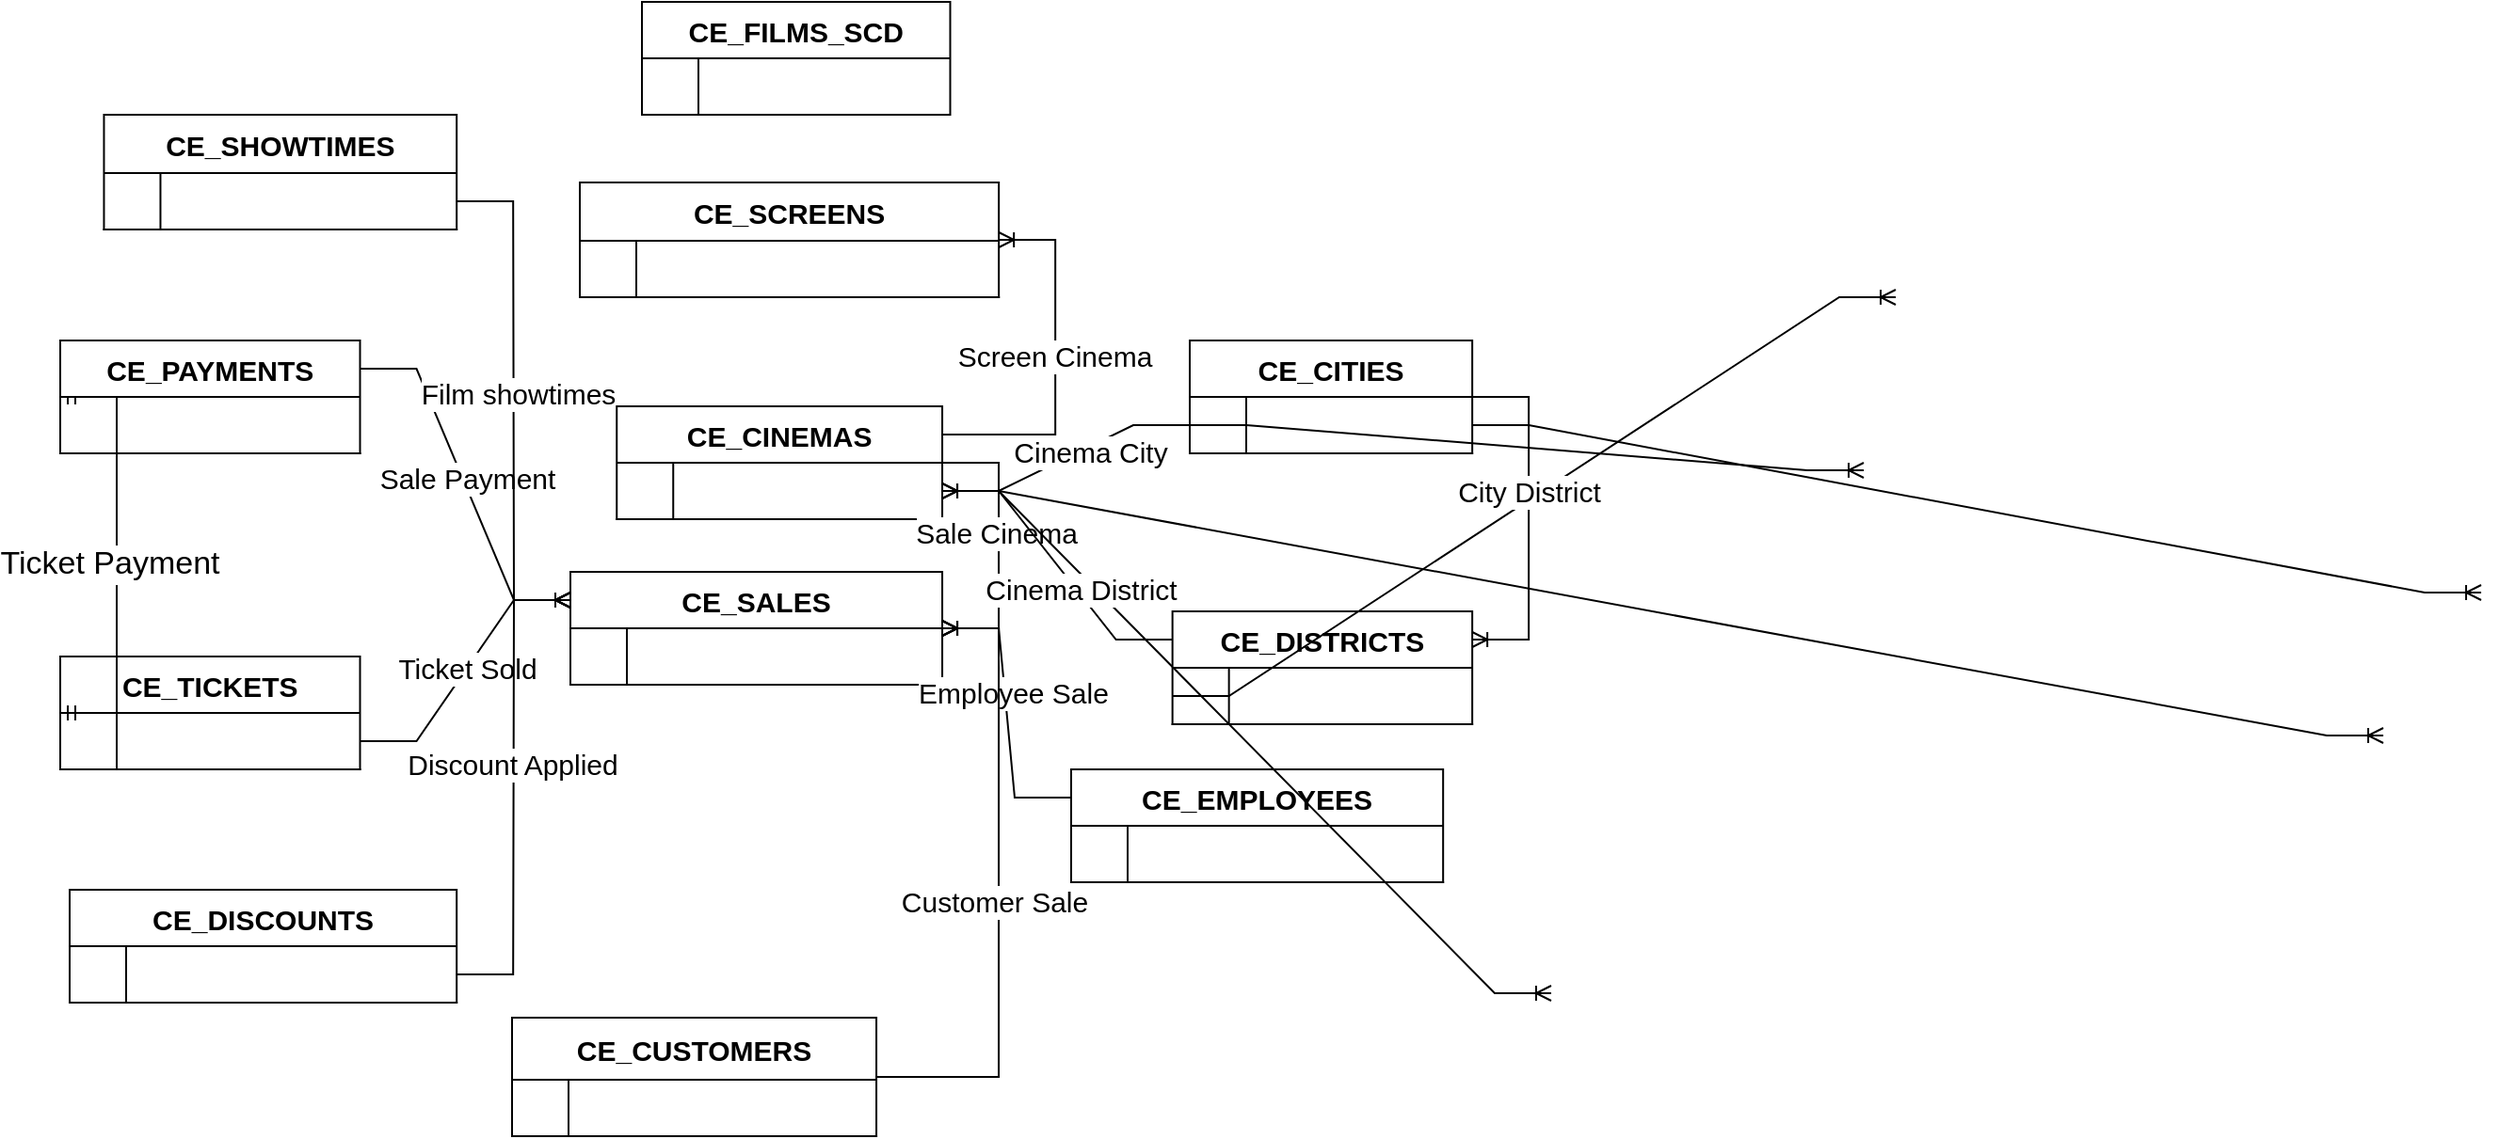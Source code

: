 <mxfile version="24.7.1" type="github">
  <diagram name="Page-1" id="b520641d-4fe3-3701-9064-5fc419738815">
    <mxGraphModel dx="2087" dy="868" grid="0" gridSize="10" guides="1" tooltips="1" connect="1" arrows="1" fold="1" page="0" pageScale="1" pageWidth="1100" pageHeight="850" background="none" math="0" shadow="0">
      <root>
        <mxCell id="0" />
        <mxCell id="1" parent="0" />
        <mxCell id="vGJX92VMhcy9rrfMvtcZ-1" value="CE_FILMS_SCD" style="shape=table;startSize=30;container=1;collapsible=1;childLayout=tableLayout;fixedRows=1;rowLines=0;fontStyle=1;align=center;resizeLast=1;fontSize=15;" vertex="1" parent="1">
          <mxGeometry x="214.0" y="238" width="163.75" height="60" as="geometry" />
        </mxCell>
        <mxCell id="vGJX92VMhcy9rrfMvtcZ-54" style="shape=partialRectangle;collapsible=0;dropTarget=0;pointerEvents=0;fillColor=none;points=[[0,0.5],[1,0.5]];portConstraint=eastwest;top=0;left=0;right=0;bottom=0;" vertex="1" parent="vGJX92VMhcy9rrfMvtcZ-1">
          <mxGeometry y="30" width="163.75" height="30" as="geometry" />
        </mxCell>
        <mxCell id="vGJX92VMhcy9rrfMvtcZ-55" style="shape=partialRectangle;overflow=hidden;connectable=0;fillColor=none;top=0;left=0;bottom=0;right=0;" vertex="1" parent="vGJX92VMhcy9rrfMvtcZ-54">
          <mxGeometry width="30" height="30" as="geometry">
            <mxRectangle width="30" height="30" as="alternateBounds" />
          </mxGeometry>
        </mxCell>
        <mxCell id="vGJX92VMhcy9rrfMvtcZ-56" value="" style="shape=partialRectangle;overflow=hidden;connectable=0;fillColor=none;top=0;left=0;bottom=0;right=0;align=left;spacingLeft=6;fontStyle=1" vertex="1" parent="vGJX92VMhcy9rrfMvtcZ-54">
          <mxGeometry x="30" width="133.75" height="30" as="geometry">
            <mxRectangle width="133.75" height="30" as="alternateBounds" />
          </mxGeometry>
        </mxCell>
        <mxCell id="vGJX92VMhcy9rrfMvtcZ-58" value="CE_CINEMAS" style="shape=table;startSize=30;container=1;collapsible=1;childLayout=tableLayout;fixedRows=1;rowLines=0;fontStyle=1;align=center;resizeLast=1;fontSize=15;" vertex="1" parent="1">
          <mxGeometry x="200.62" y="453" width="172.909" height="60" as="geometry" />
        </mxCell>
        <mxCell id="vGJX92VMhcy9rrfMvtcZ-59" value="" style="shape=partialRectangle;collapsible=0;dropTarget=0;pointerEvents=0;fillColor=none;points=[[0,0.5],[1,0.5]];portConstraint=eastwest;top=0;left=0;right=0;bottom=1;" vertex="1" parent="vGJX92VMhcy9rrfMvtcZ-58">
          <mxGeometry y="30" width="172.909" height="30" as="geometry" />
        </mxCell>
        <mxCell id="vGJX92VMhcy9rrfMvtcZ-60" value="" style="shape=partialRectangle;overflow=hidden;connectable=0;fillColor=none;top=0;left=0;bottom=0;right=0;fontStyle=1;" vertex="1" parent="vGJX92VMhcy9rrfMvtcZ-59">
          <mxGeometry width="30" height="30" as="geometry">
            <mxRectangle width="30" height="30" as="alternateBounds" />
          </mxGeometry>
        </mxCell>
        <mxCell id="vGJX92VMhcy9rrfMvtcZ-61" value="" style="shape=partialRectangle;overflow=hidden;connectable=0;fillColor=none;top=0;left=0;bottom=0;right=0;align=left;spacingLeft=6;fontStyle=5;" vertex="1" parent="vGJX92VMhcy9rrfMvtcZ-59">
          <mxGeometry x="30" width="142.909" height="30" as="geometry">
            <mxRectangle width="142.909" height="30" as="alternateBounds" />
          </mxGeometry>
        </mxCell>
        <mxCell id="vGJX92VMhcy9rrfMvtcZ-95" value="CE_DISCOUNTS" style="shape=table;startSize=30;container=1;collapsible=1;childLayout=tableLayout;fixedRows=1;rowLines=0;fontStyle=1;align=center;resizeLast=1;fontSize=15;" vertex="1" parent="1">
          <mxGeometry x="-90" y="710" width="205.583" height="60" as="geometry" />
        </mxCell>
        <mxCell id="vGJX92VMhcy9rrfMvtcZ-96" value="" style="shape=partialRectangle;collapsible=0;dropTarget=0;pointerEvents=0;fillColor=none;points=[[0,0.5],[1,0.5]];portConstraint=eastwest;top=0;left=0;right=0;bottom=1;" vertex="1" parent="vGJX92VMhcy9rrfMvtcZ-95">
          <mxGeometry y="30" width="205.583" height="30" as="geometry" />
        </mxCell>
        <mxCell id="vGJX92VMhcy9rrfMvtcZ-97" value="" style="shape=partialRectangle;overflow=hidden;connectable=0;fillColor=none;top=0;left=0;bottom=0;right=0;fontStyle=1;" vertex="1" parent="vGJX92VMhcy9rrfMvtcZ-96">
          <mxGeometry width="30" height="30" as="geometry">
            <mxRectangle width="30" height="30" as="alternateBounds" />
          </mxGeometry>
        </mxCell>
        <mxCell id="vGJX92VMhcy9rrfMvtcZ-98" value="" style="shape=partialRectangle;overflow=hidden;connectable=0;fillColor=none;top=0;left=0;bottom=0;right=0;align=left;spacingLeft=6;fontStyle=5;" vertex="1" parent="vGJX92VMhcy9rrfMvtcZ-96">
          <mxGeometry x="30" width="175.583" height="30" as="geometry">
            <mxRectangle width="175.583" height="30" as="alternateBounds" />
          </mxGeometry>
        </mxCell>
        <mxCell id="vGJX92VMhcy9rrfMvtcZ-132" value="CE_TICKETS" style="shape=table;startSize=30;container=1;collapsible=1;childLayout=tableLayout;fixedRows=1;rowLines=0;fontStyle=1;align=center;resizeLast=1;fontSize=15;" vertex="1" parent="1">
          <mxGeometry x="-95" y="586" width="159.25" height="60" as="geometry" />
        </mxCell>
        <mxCell id="vGJX92VMhcy9rrfMvtcZ-133" value="" style="shape=partialRectangle;collapsible=0;dropTarget=0;pointerEvents=0;fillColor=none;points=[[0,0.5],[1,0.5]];portConstraint=eastwest;top=0;left=0;right=0;bottom=1;" vertex="1" parent="vGJX92VMhcy9rrfMvtcZ-132">
          <mxGeometry y="30" width="159.25" height="30" as="geometry" />
        </mxCell>
        <mxCell id="vGJX92VMhcy9rrfMvtcZ-134" value="" style="shape=partialRectangle;overflow=hidden;connectable=0;fillColor=none;top=0;left=0;bottom=0;right=0;fontStyle=1;" vertex="1" parent="vGJX92VMhcy9rrfMvtcZ-133">
          <mxGeometry width="30" height="30" as="geometry">
            <mxRectangle width="30" height="30" as="alternateBounds" />
          </mxGeometry>
        </mxCell>
        <mxCell id="vGJX92VMhcy9rrfMvtcZ-135" value="" style="shape=partialRectangle;overflow=hidden;connectable=0;fillColor=none;top=0;left=0;bottom=0;right=0;align=left;spacingLeft=6;fontStyle=5;" vertex="1" parent="vGJX92VMhcy9rrfMvtcZ-133">
          <mxGeometry x="30" width="129.25" height="30" as="geometry">
            <mxRectangle width="129.25" height="30" as="alternateBounds" />
          </mxGeometry>
        </mxCell>
        <mxCell id="vGJX92VMhcy9rrfMvtcZ-202" value="CE_EMPLOYEES" style="shape=table;startSize=30;container=1;collapsible=1;childLayout=tableLayout;fixedRows=1;rowLines=0;fontStyle=1;align=center;resizeLast=1;fontSize=15;" vertex="1" parent="1">
          <mxGeometry x="442" y="646" width="197.583" height="60" as="geometry" />
        </mxCell>
        <mxCell id="vGJX92VMhcy9rrfMvtcZ-203" value="" style="shape=partialRectangle;collapsible=0;dropTarget=0;pointerEvents=0;fillColor=none;points=[[0,0.5],[1,0.5]];portConstraint=eastwest;top=0;left=0;right=0;bottom=1;" vertex="1" parent="vGJX92VMhcy9rrfMvtcZ-202">
          <mxGeometry y="30" width="197.583" height="30" as="geometry" />
        </mxCell>
        <mxCell id="vGJX92VMhcy9rrfMvtcZ-204" value="" style="shape=partialRectangle;overflow=hidden;connectable=0;fillColor=none;top=0;left=0;bottom=0;right=0;fontStyle=1;" vertex="1" parent="vGJX92VMhcy9rrfMvtcZ-203">
          <mxGeometry width="30" height="30" as="geometry">
            <mxRectangle width="30" height="30" as="alternateBounds" />
          </mxGeometry>
        </mxCell>
        <mxCell id="vGJX92VMhcy9rrfMvtcZ-205" value="" style="shape=partialRectangle;overflow=hidden;connectable=0;fillColor=none;top=0;left=0;bottom=0;right=0;align=left;spacingLeft=6;fontStyle=5;" vertex="1" parent="vGJX92VMhcy9rrfMvtcZ-203">
          <mxGeometry x="30" width="167.583" height="30" as="geometry">
            <mxRectangle width="167.583" height="30" as="alternateBounds" />
          </mxGeometry>
        </mxCell>
        <mxCell id="vGJX92VMhcy9rrfMvtcZ-251" value="CE_CUSTOMERS" style="shape=table;startSize=33;container=1;collapsible=1;childLayout=tableLayout;fixedRows=1;rowLines=0;fontStyle=1;align=center;resizeLast=1;fontSize=15;" vertex="1" parent="1">
          <mxGeometry x="145" y="778" width="193.53" height="63" as="geometry" />
        </mxCell>
        <mxCell id="vGJX92VMhcy9rrfMvtcZ-252" value="" style="shape=partialRectangle;collapsible=0;dropTarget=0;pointerEvents=0;fillColor=none;points=[[0,0.5],[1,0.5]];portConstraint=eastwest;top=0;left=0;right=0;bottom=1;" vertex="1" parent="vGJX92VMhcy9rrfMvtcZ-251">
          <mxGeometry y="33" width="193.53" height="30" as="geometry" />
        </mxCell>
        <mxCell id="vGJX92VMhcy9rrfMvtcZ-253" value="" style="shape=partialRectangle;overflow=hidden;connectable=0;fillColor=none;top=0;left=0;bottom=0;right=0;fontStyle=1;" vertex="1" parent="vGJX92VMhcy9rrfMvtcZ-252">
          <mxGeometry width="30" height="30" as="geometry">
            <mxRectangle width="30" height="30" as="alternateBounds" />
          </mxGeometry>
        </mxCell>
        <mxCell id="vGJX92VMhcy9rrfMvtcZ-254" value="" style="shape=partialRectangle;overflow=hidden;connectable=0;fillColor=none;top=0;left=0;bottom=0;right=0;align=left;spacingLeft=6;fontStyle=5;" vertex="1" parent="vGJX92VMhcy9rrfMvtcZ-252">
          <mxGeometry x="30" width="163.53" height="30" as="geometry">
            <mxRectangle width="163.53" height="30" as="alternateBounds" />
          </mxGeometry>
        </mxCell>
        <mxCell id="vGJX92VMhcy9rrfMvtcZ-300" value="CE_SALES" style="shape=table;startSize=30;container=1;collapsible=1;childLayout=tableLayout;fixedRows=1;rowLines=0;fontStyle=1;align=center;resizeLast=1;fontSize=15;" vertex="1" parent="1">
          <mxGeometry x="176" y="541" width="197.529" height="60" as="geometry" />
        </mxCell>
        <mxCell id="vGJX92VMhcy9rrfMvtcZ-361" style="shape=partialRectangle;collapsible=0;dropTarget=0;pointerEvents=0;fillColor=none;points=[[0,0.5],[1,0.5]];portConstraint=eastwest;top=0;left=0;right=0;bottom=0;" vertex="1" parent="vGJX92VMhcy9rrfMvtcZ-300">
          <mxGeometry y="30" width="197.529" height="30" as="geometry" />
        </mxCell>
        <mxCell id="vGJX92VMhcy9rrfMvtcZ-362" style="shape=partialRectangle;overflow=hidden;connectable=0;fillColor=none;top=0;left=0;bottom=0;right=0;" vertex="1" parent="vGJX92VMhcy9rrfMvtcZ-361">
          <mxGeometry width="30" height="30" as="geometry">
            <mxRectangle width="30" height="30" as="alternateBounds" />
          </mxGeometry>
        </mxCell>
        <mxCell id="vGJX92VMhcy9rrfMvtcZ-363" value="" style="shape=partialRectangle;overflow=hidden;connectable=0;fillColor=none;top=0;left=0;bottom=0;right=0;align=left;spacingLeft=6;fontStyle=1" vertex="1" parent="vGJX92VMhcy9rrfMvtcZ-361">
          <mxGeometry x="30" width="167.529" height="30" as="geometry">
            <mxRectangle width="167.529" height="30" as="alternateBounds" />
          </mxGeometry>
        </mxCell>
        <mxCell id="vGJX92VMhcy9rrfMvtcZ-365" value="" style="edgeStyle=entityRelationEdgeStyle;fontSize=12;html=1;endArrow=ERoneToMany;rounded=0;" edge="1" parent="1" source="vGJX92VMhcy9rrfMvtcZ-58" target="vGJX92VMhcy9rrfMvtcZ-300">
          <mxGeometry width="100" height="100" relative="1" as="geometry">
            <mxPoint x="-336" y="696" as="sourcePoint" />
            <mxPoint x="467" y="565" as="targetPoint" />
            <Array as="points">
              <mxPoint x="-44" y="696" />
              <mxPoint x="20" y="731" />
              <mxPoint x="-65" y="704" />
              <mxPoint x="-66" y="701" />
            </Array>
          </mxGeometry>
        </mxCell>
        <mxCell id="vGJX92VMhcy9rrfMvtcZ-579" value="&lt;font style=&quot;font-size: 15px;&quot;&gt;Sale Cinema&lt;/font&gt;" style="edgeLabel;html=1;align=center;verticalAlign=middle;resizable=0;points=[];" vertex="1" connectable="0" parent="vGJX92VMhcy9rrfMvtcZ-365">
          <mxGeometry x="-0.11" y="-2" relative="1" as="geometry">
            <mxPoint y="1" as="offset" />
          </mxGeometry>
        </mxCell>
        <mxCell id="vGJX92VMhcy9rrfMvtcZ-366" value="" style="edgeStyle=entityRelationEdgeStyle;fontSize=12;html=1;endArrow=ERoneToMany;rounded=0;entryX=0;entryY=0.25;entryDx=0;entryDy=0;exitX=1;exitY=0.25;exitDx=0;exitDy=0;" edge="1" parent="1" source="vGJX92VMhcy9rrfMvtcZ-558" target="vGJX92VMhcy9rrfMvtcZ-300">
          <mxGeometry width="100" height="100" relative="1" as="geometry">
            <mxPoint x="29" y="432" as="sourcePoint" />
            <mxPoint x="446" y="571" as="targetPoint" />
            <Array as="points">
              <mxPoint x="-34" y="706" />
              <mxPoint x="30" y="741" />
              <mxPoint x="-55" y="714" />
              <mxPoint x="-56" y="711" />
            </Array>
          </mxGeometry>
        </mxCell>
        <mxCell id="vGJX92VMhcy9rrfMvtcZ-572" value="&lt;span style=&quot;font-size: 15px;&quot;&gt;Sale Payment&lt;/span&gt;" style="edgeLabel;html=1;align=center;verticalAlign=middle;resizable=0;points=[];" vertex="1" connectable="0" parent="vGJX92VMhcy9rrfMvtcZ-366">
          <mxGeometry x="-0.044" y="2" relative="1" as="geometry">
            <mxPoint y="1" as="offset" />
          </mxGeometry>
        </mxCell>
        <mxCell id="vGJX92VMhcy9rrfMvtcZ-367" value="" style="edgeStyle=entityRelationEdgeStyle;fontSize=12;html=1;endArrow=ERoneToMany;rounded=0;exitX=1;exitY=0.5;exitDx=0;exitDy=0;entryX=0;entryY=0.25;entryDx=0;entryDy=0;" edge="1" parent="1" source="vGJX92VMhcy9rrfMvtcZ-133" target="vGJX92VMhcy9rrfMvtcZ-300">
          <mxGeometry width="100" height="100" relative="1" as="geometry">
            <mxPoint x="128" y="1036" as="sourcePoint" />
            <mxPoint x="126" y="571" as="targetPoint" />
            <Array as="points">
              <mxPoint x="-24" y="716" />
              <mxPoint x="40" y="751" />
              <mxPoint x="-45" y="724" />
              <mxPoint x="-46" y="721" />
            </Array>
          </mxGeometry>
        </mxCell>
        <mxCell id="vGJX92VMhcy9rrfMvtcZ-573" value="&lt;span style=&quot;font-size: 15px;&quot;&gt;Ticket Sold&lt;/span&gt;" style="edgeLabel;html=1;align=center;verticalAlign=middle;resizable=0;points=[];" vertex="1" connectable="0" parent="vGJX92VMhcy9rrfMvtcZ-367">
          <mxGeometry x="0.024" relative="1" as="geometry">
            <mxPoint as="offset" />
          </mxGeometry>
        </mxCell>
        <mxCell id="vGJX92VMhcy9rrfMvtcZ-368" value="" style="edgeStyle=entityRelationEdgeStyle;fontSize=12;html=1;endArrow=ERoneToMany;rounded=0;entryX=0;entryY=0.25;entryDx=0;entryDy=0;exitX=1;exitY=0.5;exitDx=0;exitDy=0;" edge="1" parent="1" source="vGJX92VMhcy9rrfMvtcZ-96" target="vGJX92VMhcy9rrfMvtcZ-300">
          <mxGeometry width="100" height="100" relative="1" as="geometry">
            <mxPoint x="-306" y="726" as="sourcePoint" />
            <mxPoint x="126" y="573.5" as="targetPoint" />
            <Array as="points">
              <mxPoint x="-14" y="726" />
              <mxPoint x="-130" y="777" />
              <mxPoint x="50" y="761" />
              <mxPoint x="-35" y="734" />
              <mxPoint x="-36" y="731" />
            </Array>
          </mxGeometry>
        </mxCell>
        <mxCell id="vGJX92VMhcy9rrfMvtcZ-574" value="&lt;font style=&quot;font-size: 15px;&quot;&gt;Discount Applied&lt;/font&gt;" style="edgeLabel;html=1;align=center;verticalAlign=middle;resizable=0;points=[];" vertex="1" connectable="0" parent="vGJX92VMhcy9rrfMvtcZ-368">
          <mxGeometry x="0.1" y="1" relative="1" as="geometry">
            <mxPoint as="offset" />
          </mxGeometry>
        </mxCell>
        <mxCell id="vGJX92VMhcy9rrfMvtcZ-369" value="" style="edgeStyle=entityRelationEdgeStyle;fontSize=12;html=1;endArrow=ERoneToMany;rounded=0;exitX=0;exitY=0.25;exitDx=0;exitDy=0;" edge="1" parent="1" source="vGJX92VMhcy9rrfMvtcZ-202" target="vGJX92VMhcy9rrfMvtcZ-300">
          <mxGeometry width="100" height="100" relative="1" as="geometry">
            <mxPoint x="-296" y="736" as="sourcePoint" />
            <mxPoint x="432" y="635" as="targetPoint" />
            <Array as="points">
              <mxPoint x="-4" y="736" />
              <mxPoint x="569" y="851" />
              <mxPoint x="555" y="841" />
              <mxPoint x="60" y="771" />
              <mxPoint x="-25" y="744" />
              <mxPoint x="-26" y="741" />
            </Array>
          </mxGeometry>
        </mxCell>
        <mxCell id="vGJX92VMhcy9rrfMvtcZ-577" value="&lt;font style=&quot;font-size: 15px;&quot;&gt;Employee Sale&lt;/font&gt;" style="edgeLabel;html=1;align=center;verticalAlign=middle;resizable=0;points=[];" vertex="1" connectable="0" parent="vGJX92VMhcy9rrfMvtcZ-369">
          <mxGeometry x="0.145" y="-4" relative="1" as="geometry">
            <mxPoint as="offset" />
          </mxGeometry>
        </mxCell>
        <mxCell id="vGJX92VMhcy9rrfMvtcZ-370" value="" style="edgeStyle=entityRelationEdgeStyle;fontSize=12;html=1;endArrow=ERoneToMany;rounded=0;" edge="1" parent="1" source="vGJX92VMhcy9rrfMvtcZ-251" target="vGJX92VMhcy9rrfMvtcZ-300">
          <mxGeometry width="100" height="100" relative="1" as="geometry">
            <mxPoint x="-286" y="746" as="sourcePoint" />
            <mxPoint x="374" y="667" as="targetPoint" />
            <Array as="points">
              <mxPoint x="6" y="746" />
              <mxPoint x="70" y="781" />
              <mxPoint x="-15" y="754" />
              <mxPoint x="-16" y="751" />
            </Array>
          </mxGeometry>
        </mxCell>
        <mxCell id="vGJX92VMhcy9rrfMvtcZ-576" value="&lt;font style=&quot;font-size: 15px;&quot;&gt;Customer Sale&lt;/font&gt;" style="edgeLabel;html=1;align=center;verticalAlign=middle;resizable=0;points=[];" vertex="1" connectable="0" parent="vGJX92VMhcy9rrfMvtcZ-370">
          <mxGeometry x="-0.052" y="3" relative="1" as="geometry">
            <mxPoint y="-1" as="offset" />
          </mxGeometry>
        </mxCell>
        <mxCell id="vGJX92VMhcy9rrfMvtcZ-371" value="" style="edgeStyle=entityRelationEdgeStyle;fontSize=12;html=1;endArrow=ERoneToMany;rounded=0;exitX=1;exitY=0.5;exitDx=0;exitDy=0;" edge="1" parent="1" source="vGJX92VMhcy9rrfMvtcZ-59" target="vGJX92VMhcy9rrfMvtcZ-485">
          <mxGeometry width="100" height="100" relative="1" as="geometry">
            <mxPoint x="724" y="599" as="sourcePoint" />
            <mxPoint x="697" y="765" as="targetPoint" />
            <Array as="points">
              <mxPoint x="6" y="746" />
              <mxPoint x="950" y="471" />
              <mxPoint x="1057" y="427" />
              <mxPoint x="70" y="781" />
              <mxPoint x="-15" y="754" />
              <mxPoint x="-16" y="751" />
            </Array>
          </mxGeometry>
        </mxCell>
        <mxCell id="vGJX92VMhcy9rrfMvtcZ-372" value="CE_CITIES" style="shape=table;startSize=30;container=1;collapsible=1;childLayout=tableLayout;fixedRows=1;rowLines=0;fontStyle=1;align=center;resizeLast=1;fontSize=15;" vertex="1" parent="1">
          <mxGeometry x="505.0" y="418" width="150.071" height="60" as="geometry" />
        </mxCell>
        <mxCell id="vGJX92VMhcy9rrfMvtcZ-373" value="" style="shape=partialRectangle;collapsible=0;dropTarget=0;pointerEvents=0;fillColor=none;points=[[0,0.5],[1,0.5]];portConstraint=eastwest;top=0;left=0;right=0;bottom=1;" vertex="1" parent="vGJX92VMhcy9rrfMvtcZ-372">
          <mxGeometry y="30" width="150.071" height="30" as="geometry" />
        </mxCell>
        <mxCell id="vGJX92VMhcy9rrfMvtcZ-374" value="" style="shape=partialRectangle;overflow=hidden;connectable=0;fillColor=none;top=0;left=0;bottom=0;right=0;fontStyle=1;" vertex="1" parent="vGJX92VMhcy9rrfMvtcZ-373">
          <mxGeometry width="30" height="30" as="geometry">
            <mxRectangle width="30" height="30" as="alternateBounds" />
          </mxGeometry>
        </mxCell>
        <mxCell id="vGJX92VMhcy9rrfMvtcZ-375" value="" style="shape=partialRectangle;overflow=hidden;connectable=0;fillColor=none;top=0;left=0;bottom=0;right=0;align=left;spacingLeft=6;fontStyle=5;" vertex="1" parent="vGJX92VMhcy9rrfMvtcZ-373">
          <mxGeometry x="30" width="120.071" height="30" as="geometry">
            <mxRectangle width="120.071" height="30" as="alternateBounds" />
          </mxGeometry>
        </mxCell>
        <mxCell id="vGJX92VMhcy9rrfMvtcZ-401" value="CE_DISTRICTS" style="shape=table;startSize=30;container=1;collapsible=1;childLayout=tableLayout;fixedRows=1;rowLines=0;fontStyle=1;align=center;resizeLast=1;fontSize=15;" vertex="1" parent="1">
          <mxGeometry x="495.82" y="562" width="159.25" height="60" as="geometry" />
        </mxCell>
        <mxCell id="vGJX92VMhcy9rrfMvtcZ-402" value="" style="shape=partialRectangle;collapsible=0;dropTarget=0;pointerEvents=0;fillColor=none;points=[[0,0.5],[1,0.5]];portConstraint=eastwest;top=0;left=0;right=0;bottom=1;" vertex="1" parent="vGJX92VMhcy9rrfMvtcZ-401">
          <mxGeometry y="30" width="159.25" height="30" as="geometry" />
        </mxCell>
        <mxCell id="vGJX92VMhcy9rrfMvtcZ-403" value="" style="shape=partialRectangle;overflow=hidden;connectable=0;fillColor=none;top=0;left=0;bottom=0;right=0;fontStyle=1;" vertex="1" parent="vGJX92VMhcy9rrfMvtcZ-402">
          <mxGeometry width="30" height="30" as="geometry">
            <mxRectangle width="30" height="30" as="alternateBounds" />
          </mxGeometry>
        </mxCell>
        <mxCell id="vGJX92VMhcy9rrfMvtcZ-404" value="" style="shape=partialRectangle;overflow=hidden;connectable=0;fillColor=none;top=0;left=0;bottom=0;right=0;align=left;spacingLeft=6;fontStyle=5;" vertex="1" parent="vGJX92VMhcy9rrfMvtcZ-402">
          <mxGeometry x="30" width="129.25" height="30" as="geometry">
            <mxRectangle width="129.25" height="30" as="alternateBounds" />
          </mxGeometry>
        </mxCell>
        <mxCell id="vGJX92VMhcy9rrfMvtcZ-434" value="" style="edgeStyle=entityRelationEdgeStyle;fontSize=12;html=1;endArrow=ERoneToMany;rounded=0;exitX=1;exitY=0.5;exitDx=0;exitDy=0;entryX=0;entryY=0.5;entryDx=0;entryDy=0;" edge="1" parent="1" source="vGJX92VMhcy9rrfMvtcZ-373" target="vGJX92VMhcy9rrfMvtcZ-410">
          <mxGeometry width="100" height="100" relative="1" as="geometry">
            <mxPoint x="-236" y="776" as="sourcePoint" />
            <mxPoint x="1191" y="552" as="targetPoint" />
            <Array as="points">
              <mxPoint x="-44" y="696" />
              <mxPoint x="20" y="727" />
              <mxPoint x="1200" y="563" />
              <mxPoint x="20" y="731" />
              <mxPoint x="-65" y="704" />
              <mxPoint x="-66" y="701" />
            </Array>
          </mxGeometry>
        </mxCell>
        <mxCell id="vGJX92VMhcy9rrfMvtcZ-435" value="CE_SHOWTIMES" style="shape=table;startSize=31;container=1;collapsible=1;childLayout=tableLayout;fixedRows=1;rowLines=0;fontStyle=1;align=center;resizeLast=1;fontSize=15;" vertex="1" parent="1">
          <mxGeometry x="-71.77" y="298" width="187.357" height="61" as="geometry" />
        </mxCell>
        <mxCell id="vGJX92VMhcy9rrfMvtcZ-436" value="" style="shape=partialRectangle;collapsible=0;dropTarget=0;pointerEvents=0;fillColor=none;points=[[0,0.5],[1,0.5]];portConstraint=eastwest;top=0;left=0;right=0;bottom=1;" vertex="1" parent="vGJX92VMhcy9rrfMvtcZ-435">
          <mxGeometry y="31" width="187.357" height="30" as="geometry" />
        </mxCell>
        <mxCell id="vGJX92VMhcy9rrfMvtcZ-437" value="" style="shape=partialRectangle;overflow=hidden;connectable=0;fillColor=none;top=0;left=0;bottom=0;right=0;fontStyle=1;" vertex="1" parent="vGJX92VMhcy9rrfMvtcZ-436">
          <mxGeometry width="30" height="30" as="geometry">
            <mxRectangle width="30" height="30" as="alternateBounds" />
          </mxGeometry>
        </mxCell>
        <mxCell id="vGJX92VMhcy9rrfMvtcZ-438" value="" style="shape=partialRectangle;overflow=hidden;connectable=0;fillColor=none;top=0;left=0;bottom=0;right=0;align=left;spacingLeft=6;fontStyle=5;" vertex="1" parent="vGJX92VMhcy9rrfMvtcZ-436">
          <mxGeometry x="30" width="157.357" height="30" as="geometry">
            <mxRectangle width="157.357" height="30" as="alternateBounds" />
          </mxGeometry>
        </mxCell>
        <mxCell id="vGJX92VMhcy9rrfMvtcZ-468" value="" style="edgeStyle=entityRelationEdgeStyle;fontSize=12;html=1;endArrow=ERoneToMany;rounded=0;exitX=0;exitY=0.5;exitDx=0;exitDy=0;entryX=1;entryY=0.5;entryDx=0;entryDy=0;" edge="1" parent="1" source="vGJX92VMhcy9rrfMvtcZ-373" target="vGJX92VMhcy9rrfMvtcZ-67">
          <mxGeometry width="100" height="100" relative="1" as="geometry">
            <mxPoint x="904" y="670" as="sourcePoint" />
            <mxPoint x="863" y="487" as="targetPoint" />
            <Array as="points">
              <mxPoint x="984" y="216" />
              <mxPoint x="-34" y="706" />
              <mxPoint x="30" y="737" />
              <mxPoint x="30" y="741" />
              <mxPoint x="-55" y="714" />
              <mxPoint x="-56" y="711" />
            </Array>
          </mxGeometry>
        </mxCell>
        <mxCell id="vGJX92VMhcy9rrfMvtcZ-469" value="" style="edgeStyle=entityRelationEdgeStyle;fontSize=12;html=1;endArrow=ERoneToMany;rounded=0;exitX=1;exitY=0.5;exitDx=0;exitDy=0;" edge="1" parent="1" source="vGJX92VMhcy9rrfMvtcZ-59" target="vGJX92VMhcy9rrfMvtcZ-485">
          <mxGeometry width="100" height="100" relative="1" as="geometry">
            <mxPoint x="813" y="297" as="sourcePoint" />
            <mxPoint x="1139" y="628" as="targetPoint" />
            <Array as="points">
              <mxPoint x="6" y="746" />
              <mxPoint x="917" y="486" />
              <mxPoint x="950" y="471" />
              <mxPoint x="1057" y="427" />
              <mxPoint x="70" y="781" />
              <mxPoint x="-15" y="754" />
              <mxPoint x="-16" y="751" />
            </Array>
          </mxGeometry>
        </mxCell>
        <mxCell id="vGJX92VMhcy9rrfMvtcZ-470" value="" style="edgeStyle=entityRelationEdgeStyle;fontSize=12;html=1;endArrow=ERoneToMany;rounded=0;entryX=0;entryY=0.25;entryDx=0;entryDy=0;" edge="1" parent="1" source="vGJX92VMhcy9rrfMvtcZ-436" target="vGJX92VMhcy9rrfMvtcZ-300">
          <mxGeometry width="100" height="100" relative="1" as="geometry">
            <mxPoint x="1149" y="246" as="sourcePoint" />
            <mxPoint x="126" y="601" as="targetPoint" />
            <Array as="points">
              <mxPoint x="-24" y="716" />
              <mxPoint x="40" y="747" />
              <mxPoint x="40" y="751" />
              <mxPoint x="-45" y="724" />
              <mxPoint x="-46" y="721" />
            </Array>
          </mxGeometry>
        </mxCell>
        <mxCell id="vGJX92VMhcy9rrfMvtcZ-575" value="&lt;font style=&quot;font-size: 15px;&quot;&gt;Film showtimes&lt;/font&gt;" style="edgeLabel;html=1;align=center;verticalAlign=middle;resizable=0;points=[];" vertex="1" connectable="0" parent="vGJX92VMhcy9rrfMvtcZ-470">
          <mxGeometry x="-0.041" y="2" relative="1" as="geometry">
            <mxPoint y="1" as="offset" />
          </mxGeometry>
        </mxCell>
        <mxCell id="vGJX92VMhcy9rrfMvtcZ-471" value="" style="edgeStyle=entityRelationEdgeStyle;fontSize=12;html=1;endArrow=ERmandOne;startArrow=ERmandOne;rounded=0;exitX=0;exitY=0.5;exitDx=0;exitDy=0;entryX=0;entryY=0.5;entryDx=0;entryDy=0;" edge="1" parent="1" source="vGJX92VMhcy9rrfMvtcZ-132" target="vGJX92VMhcy9rrfMvtcZ-558">
          <mxGeometry width="100" height="100" relative="1" as="geometry">
            <mxPoint x="-308" y="556" as="sourcePoint" />
            <mxPoint x="-248" y="419" as="targetPoint" />
            <Array as="points">
              <mxPoint x="-277" y="522" />
            </Array>
          </mxGeometry>
        </mxCell>
        <mxCell id="vGJX92VMhcy9rrfMvtcZ-571" value="&lt;span style=&quot;font-size: 17px;&quot;&gt;Ticket Payment&lt;/span&gt;" style="edgeLabel;html=1;align=center;verticalAlign=middle;resizable=0;points=[];" vertex="1" connectable="0" parent="vGJX92VMhcy9rrfMvtcZ-471">
          <mxGeometry x="-0.044" y="4" relative="1" as="geometry">
            <mxPoint as="offset" />
          </mxGeometry>
        </mxCell>
        <mxCell id="vGJX92VMhcy9rrfMvtcZ-472" value="CE_SCREENS" style="shape=table;startSize=31;container=1;collapsible=1;childLayout=tableLayout;fixedRows=1;rowLines=0;fontStyle=1;align=center;resizeLast=1;fontSize=15;" vertex="1" parent="1">
          <mxGeometry x="181.0" y="334" width="222.583" height="61" as="geometry" />
        </mxCell>
        <mxCell id="vGJX92VMhcy9rrfMvtcZ-473" value="" style="shape=partialRectangle;collapsible=0;dropTarget=0;pointerEvents=0;fillColor=none;points=[[0,0.5],[1,0.5]];portConstraint=eastwest;top=0;left=0;right=0;bottom=1;" vertex="1" parent="vGJX92VMhcy9rrfMvtcZ-472">
          <mxGeometry y="31" width="222.583" height="30" as="geometry" />
        </mxCell>
        <mxCell id="vGJX92VMhcy9rrfMvtcZ-474" value="" style="shape=partialRectangle;overflow=hidden;connectable=0;fillColor=none;top=0;left=0;bottom=0;right=0;fontStyle=1;" vertex="1" parent="vGJX92VMhcy9rrfMvtcZ-473">
          <mxGeometry width="30" height="30" as="geometry">
            <mxRectangle width="30" height="30" as="alternateBounds" />
          </mxGeometry>
        </mxCell>
        <mxCell id="vGJX92VMhcy9rrfMvtcZ-475" value="" style="shape=partialRectangle;overflow=hidden;connectable=0;fillColor=none;top=0;left=0;bottom=0;right=0;align=left;spacingLeft=6;fontStyle=5;" vertex="1" parent="vGJX92VMhcy9rrfMvtcZ-473">
          <mxGeometry x="30" width="192.583" height="30" as="geometry">
            <mxRectangle width="192.583" height="30" as="alternateBounds" />
          </mxGeometry>
        </mxCell>
        <mxCell id="vGJX92VMhcy9rrfMvtcZ-509" value="" style="edgeStyle=entityRelationEdgeStyle;fontSize=12;html=1;endArrow=ERoneToMany;rounded=0;exitX=0;exitY=0.5;exitDx=0;exitDy=0;" edge="1" parent="1" source="vGJX92VMhcy9rrfMvtcZ-402" target="vGJX92VMhcy9rrfMvtcZ-71">
          <mxGeometry width="100" height="100" relative="1" as="geometry">
            <mxPoint x="842" y="611" as="sourcePoint" />
            <mxPoint x="880" y="395" as="targetPoint" />
            <Array as="points">
              <mxPoint x="994" y="226" />
              <mxPoint x="-24" y="716" />
              <mxPoint x="40" y="747" />
              <mxPoint x="40" y="751" />
              <mxPoint x="-45" y="724" />
              <mxPoint x="-46" y="721" />
            </Array>
          </mxGeometry>
        </mxCell>
        <mxCell id="vGJX92VMhcy9rrfMvtcZ-558" value="CE_PAYMENTS" style="shape=table;startSize=30;container=1;collapsible=1;childLayout=tableLayout;fixedRows=1;rowLines=0;fontStyle=1;align=center;resizeLast=1;fontSize=15;" vertex="1" parent="1">
          <mxGeometry x="-95" y="418" width="159.25" height="60" as="geometry" />
        </mxCell>
        <mxCell id="vGJX92VMhcy9rrfMvtcZ-559" value="" style="shape=partialRectangle;collapsible=0;dropTarget=0;pointerEvents=0;fillColor=none;points=[[0,0.5],[1,0.5]];portConstraint=eastwest;top=0;left=0;right=0;bottom=1;" vertex="1" parent="vGJX92VMhcy9rrfMvtcZ-558">
          <mxGeometry y="30" width="159.25" height="30" as="geometry" />
        </mxCell>
        <mxCell id="vGJX92VMhcy9rrfMvtcZ-560" value="" style="shape=partialRectangle;overflow=hidden;connectable=0;fillColor=none;top=0;left=0;bottom=0;right=0;fontStyle=1;" vertex="1" parent="vGJX92VMhcy9rrfMvtcZ-559">
          <mxGeometry width="30" height="30" as="geometry">
            <mxRectangle width="30" height="30" as="alternateBounds" />
          </mxGeometry>
        </mxCell>
        <mxCell id="vGJX92VMhcy9rrfMvtcZ-561" value="" style="shape=partialRectangle;overflow=hidden;connectable=0;fillColor=none;top=0;left=0;bottom=0;right=0;align=left;spacingLeft=6;fontStyle=5;" vertex="1" parent="vGJX92VMhcy9rrfMvtcZ-559">
          <mxGeometry x="30" width="129.25" height="30" as="geometry">
            <mxRectangle width="129.25" height="30" as="alternateBounds" />
          </mxGeometry>
        </mxCell>
        <mxCell id="vGJX92VMhcy9rrfMvtcZ-563" value="" style="edgeStyle=entityRelationEdgeStyle;fontSize=12;html=1;endArrow=ERoneToMany;rounded=0;exitX=1;exitY=0.25;exitDx=0;exitDy=0;" edge="1" parent="1" source="vGJX92VMhcy9rrfMvtcZ-58" target="vGJX92VMhcy9rrfMvtcZ-472">
          <mxGeometry width="100" height="100" relative="1" as="geometry">
            <mxPoint x="516" y="310" as="sourcePoint" />
            <mxPoint x="384" y="566" as="targetPoint" />
            <Array as="points">
              <mxPoint x="-34" y="706" />
              <mxPoint x="30" y="741" />
              <mxPoint x="-55" y="714" />
              <mxPoint x="-56" y="711" />
            </Array>
          </mxGeometry>
        </mxCell>
        <mxCell id="vGJX92VMhcy9rrfMvtcZ-580" value="&lt;font style=&quot;font-size: 15px;&quot;&gt;Screen Cinema&lt;/font&gt;" style="edgeLabel;html=1;align=center;verticalAlign=middle;resizable=0;points=[];" vertex="1" connectable="0" parent="vGJX92VMhcy9rrfMvtcZ-563">
          <mxGeometry x="0.05" y="1" relative="1" as="geometry">
            <mxPoint y="-1" as="offset" />
          </mxGeometry>
        </mxCell>
        <mxCell id="vGJX92VMhcy9rrfMvtcZ-565" value="" style="edgeStyle=entityRelationEdgeStyle;fontSize=12;html=1;endArrow=ERoneToMany;rounded=0;" edge="1" parent="1" source="vGJX92VMhcy9rrfMvtcZ-373" target="vGJX92VMhcy9rrfMvtcZ-59">
          <mxGeometry width="100" height="100" relative="1" as="geometry">
            <mxPoint x="522" y="453" as="sourcePoint" />
            <mxPoint x="703" y="393" as="targetPoint" />
            <Array as="points">
              <mxPoint x="1004" y="236" />
              <mxPoint x="-14" y="726" />
              <mxPoint x="50" y="757" />
              <mxPoint x="50" y="761" />
              <mxPoint x="-35" y="734" />
              <mxPoint x="-36" y="731" />
            </Array>
          </mxGeometry>
        </mxCell>
        <mxCell id="vGJX92VMhcy9rrfMvtcZ-581" value="&lt;font style=&quot;font-size: 15px;&quot;&gt;Cinema City&lt;/font&gt;" style="edgeLabel;html=1;align=center;verticalAlign=middle;resizable=0;points=[];" vertex="1" connectable="0" parent="vGJX92VMhcy9rrfMvtcZ-565">
          <mxGeometry x="-0.192" y="2" relative="1" as="geometry">
            <mxPoint as="offset" />
          </mxGeometry>
        </mxCell>
        <mxCell id="vGJX92VMhcy9rrfMvtcZ-566" value="" style="edgeStyle=entityRelationEdgeStyle;fontSize=12;html=1;endArrow=ERoneToMany;rounded=0;entryX=1;entryY=0.25;entryDx=0;entryDy=0;" edge="1" parent="1" source="vGJX92VMhcy9rrfMvtcZ-372" target="vGJX92VMhcy9rrfMvtcZ-401">
          <mxGeometry width="100" height="100" relative="1" as="geometry">
            <mxPoint x="972" y="337" as="sourcePoint" />
            <mxPoint x="831" y="410" as="targetPoint" />
            <Array as="points">
              <mxPoint x="1014" y="246" />
              <mxPoint x="-4" y="736" />
              <mxPoint x="60" y="767" />
              <mxPoint x="60" y="771" />
              <mxPoint x="-25" y="744" />
              <mxPoint x="-26" y="741" />
            </Array>
          </mxGeometry>
        </mxCell>
        <mxCell id="vGJX92VMhcy9rrfMvtcZ-585" value="&lt;font style=&quot;font-size: 15px;&quot;&gt;City District&lt;/font&gt;" style="edgeLabel;html=1;align=center;verticalAlign=middle;resizable=0;points=[];" vertex="1" connectable="0" parent="vGJX92VMhcy9rrfMvtcZ-566">
          <mxGeometry x="-0.16" relative="1" as="geometry">
            <mxPoint as="offset" />
          </mxGeometry>
        </mxCell>
        <mxCell id="vGJX92VMhcy9rrfMvtcZ-591" value="" style="edgeStyle=entityRelationEdgeStyle;fontSize=12;html=1;endArrow=ERoneToMany;rounded=0;exitX=0;exitY=0.25;exitDx=0;exitDy=0;" edge="1" parent="1" source="vGJX92VMhcy9rrfMvtcZ-401" target="vGJX92VMhcy9rrfMvtcZ-59">
          <mxGeometry width="100" height="100" relative="1" as="geometry">
            <mxPoint x="584" y="450" as="sourcePoint" />
            <mxPoint x="472" y="500" as="targetPoint" />
            <Array as="points">
              <mxPoint x="1014" y="246" />
              <mxPoint x="-4" y="736" />
              <mxPoint x="60" y="767" />
              <mxPoint x="60" y="771" />
              <mxPoint x="-25" y="744" />
              <mxPoint x="-26" y="741" />
            </Array>
          </mxGeometry>
        </mxCell>
        <mxCell id="vGJX92VMhcy9rrfMvtcZ-593" value="&lt;font style=&quot;font-size: 15px;&quot;&gt;Cinema District&lt;/font&gt;" style="edgeLabel;html=1;align=center;verticalAlign=middle;resizable=0;points=[];" vertex="1" connectable="0" parent="vGJX92VMhcy9rrfMvtcZ-591">
          <mxGeometry x="-0.21" y="-2" relative="1" as="geometry">
            <mxPoint as="offset" />
          </mxGeometry>
        </mxCell>
      </root>
    </mxGraphModel>
  </diagram>
</mxfile>
